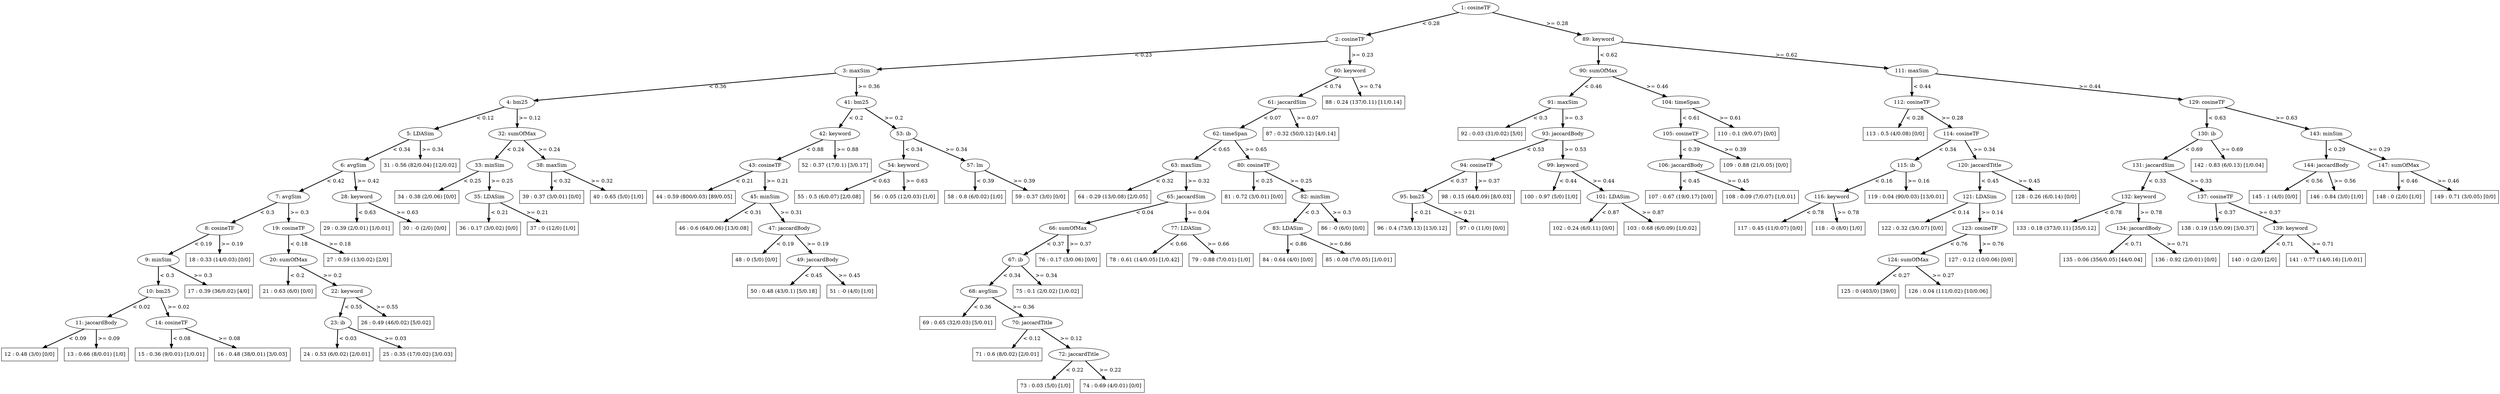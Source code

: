digraph Tree {
edge [style=bold]
N6304101a [label="1: cosineTF"]
N6304101a->N5170bcf4 [label=" < 0.28"]
N5170bcf4 [label="2: cosineTF"]
N5170bcf4->N2812b107 [label=" < 0.23"]
N2812b107 [label="3: maxSim"]
N2812b107->Ndf6620a [label=" < 0.36"]
Ndf6620a [label="4: bm25"]
Ndf6620a->N4e31276e [label=" < 0.12"]
N4e31276e [label="5: LDASim"]
N4e31276e->N1a72a540 [label=" < 0.34"]
N1a72a540 [label="6: avgSim"]
N1a72a540->N27d5a580 [label=" < 0.42"]
N27d5a580 [label="7: avgSim"]
N27d5a580->N198d6542 [label=" < 0.3"]
N198d6542 [label="8: cosineTF"]
N198d6542->N5e403b4a [label=" < 0.19"]
N5e403b4a [label="9: minSim"]
N5e403b4a->N5117dd67 [label=" < 0.3"]
N5117dd67 [label="10: bm25"]
N5117dd67->N5be49b60 [label=" < 0.02"]
N5be49b60 [label="11: jaccardBody"]
N5be49b60->N2931522b [label=" < 0.09"]
N2931522b [label="12 : 0.48 (3/0) [0/0]"shape=box]
N5be49b60->N7674b62c [label=" >= 0.09"]
N7674b62c [label="13 : 0.66 (8/0.01) [1/0]"shape=box]
N5117dd67->N19e7a160 [label=" >= 0.02"]
N19e7a160 [label="14: cosineTF"]
N19e7a160->N662706a7 [label=" < 0.08"]
N662706a7 [label="15 : 0.36 (9/0.01) [1/0.01]"shape=box]
N19e7a160->N45a4b042 [label=" >= 0.08"]
N45a4b042 [label="16 : 0.48 (38/0.01) [3/0.03]"shape=box]
N5e403b4a->N16b2bb0c [label=" >= 0.3"]
N16b2bb0c [label="17 : 0.39 (36/0.02) [4/0]"shape=box]
N198d6542->N327af41b [label=" >= 0.19"]
N327af41b [label="18 : 0.33 (14/0.03) [0/0]"shape=box]
N27d5a580->N6cb6decd [label=" >= 0.3"]
N6cb6decd [label="19: cosineTF"]
N6cb6decd->Nc7045b9 [label=" < 0.18"]
Nc7045b9 [label="20: sumOfMax"]
Nc7045b9->Nf99f5e0 [label=" < 0.2"]
Nf99f5e0 [label="21 : 0.63 (6/0) [0/0]"shape=box]
Nc7045b9->N6aa61224 [label=" >= 0.2"]
N6aa61224 [label="22: keyword"]
N6aa61224->N30bce90b [label=" < 0.55"]
N30bce90b [label="23: ib"]
N30bce90b->N3e6f3f28 [label=" < 0.03"]
N3e6f3f28 [label="24 : 0.53 (6/0.02) [2/0.01]"shape=box]
N30bce90b->N7e19ebf0 [label=" >= 0.03"]
N7e19ebf0 [label="25 : 0.35 (17/0.02) [3/0.03]"shape=box]
N6aa61224->N2474f125 [label=" >= 0.55"]
N2474f125 [label="26 : 0.49 (46/0.02) [5/0.02]"shape=box]
N6cb6decd->N7357a011 [label=" >= 0.18"]
N7357a011 [label="27 : 0.59 (13/0.02) [2/0]"shape=box]
N1a72a540->N3406472c [label=" >= 0.42"]
N3406472c [label="28: keyword"]
N3406472c->N5717c37 [label=" < 0.63"]
N5717c37 [label="29 : 0.39 (2/0.01) [1/0.01]"shape=box]
N3406472c->N68f4865 [label=" >= 0.63"]
N68f4865 [label="30 : -0 (2/0) [0/0]"shape=box]
N4e31276e->N4816278d [label=" >= 0.34"]
N4816278d [label="31 : 0.56 (82/0.04) [12/0.02]"shape=box]
Ndf6620a->N4eaf3684 [label=" >= 0.12"]
N4eaf3684 [label="32: sumOfMax"]
N4eaf3684->N40317ba2 [label=" < 0.24"]
N40317ba2 [label="33: minSim"]
N40317ba2->N3c01cfa1 [label=" < 0.25"]
N3c01cfa1 [label="34 : 0.38 (2/0.06) [0/0]"shape=box]
N40317ba2->N45d2ade3 [label=" >= 0.25"]
N45d2ade3 [label="35: LDASim"]
N45d2ade3->N727eb8cb [label=" < 0.21"]
N727eb8cb [label="36 : 0.17 (3/0.02) [0/0]"shape=box]
N45d2ade3->N39d9314d [label=" >= 0.21"]
N39d9314d [label="37 : 0 (12/0) [1/0]"shape=box]
N4eaf3684->Nb978d10 [label=" >= 0.24"]
Nb978d10 [label="38: maxSim"]
Nb978d10->N5b7a8434 [label=" < 0.32"]
N5b7a8434 [label="39 : 0.37 (3/0.01) [0/0]"shape=box]
Nb978d10->N5c45d770 [label=" >= 0.32"]
N5c45d770 [label="40 : 0.65 (5/0) [1/0]"shape=box]
N2812b107->N2ce6c6ec [label=" >= 0.36"]
N2ce6c6ec [label="41: bm25"]
N2ce6c6ec->N1bae316d [label=" < 0.2"]
N1bae316d [label="42: keyword"]
N1bae316d->N147a5d08 [label=" < 0.88"]
N147a5d08 [label="43: cosineTF"]
N147a5d08->N6676f6a0 [label=" < 0.21"]
N6676f6a0 [label="44 : 0.59 (800/0.03) [89/0.05]"shape=box]
N147a5d08->N7cbd9d24 [label=" >= 0.21"]
N7cbd9d24 [label="45: minSim"]
N7cbd9d24->N1672fe87 [label=" < 0.31"]
N1672fe87 [label="46 : 0.6 (64/0.06) [13/0.08]"shape=box]
N7cbd9d24->N5026735c [label=" >= 0.31"]
N5026735c [label="47: jaccardBody"]
N5026735c->N1b45c0e [label=" < 0.19"]
N1b45c0e [label="48 : 0 (5/0) [0/0]"shape=box]
N5026735c->N11f0a5a1 [label=" >= 0.19"]
N11f0a5a1 [label="49: jaccardBody"]
N11f0a5a1->N10f7f7de [label=" < 0.45"]
N10f7f7de [label="50 : 0.48 (43/0.1) [5/0.18]"shape=box]
N11f0a5a1->N73a8da0f [label=" >= 0.45"]
N73a8da0f [label="51 : -0 (4/0) [1/0]"shape=box]
N1bae316d->N50dfbc58 [label=" >= 0.88"]
N50dfbc58 [label="52 : 0.37 (17/0.1) [3/0.17]"shape=box]
N2ce6c6ec->N4416d64f [label=" >= 0.2"]
N4416d64f [label="53: ib"]
N4416d64f->N6bf08014 [label=" < 0.34"]
N6bf08014 [label="54: keyword"]
N6bf08014->N5e3d57c7 [label=" < 0.63"]
N5e3d57c7 [label="55 : 0.5 (6/0.07) [2/0.08]"shape=box]
N6bf08014->N732d0d24 [label=" >= 0.63"]
N732d0d24 [label="56 : 0.05 (12/0.03) [1/0]"shape=box]
N4416d64f->N1fb19a0 [label=" >= 0.34"]
N1fb19a0 [label="57: lm"]
N1fb19a0->N6ee4d9ab [label=" < 0.39"]
N6ee4d9ab [label="58 : 0.8 (6/0.02) [1/0]"shape=box]
N1fb19a0->N5a5338df [label=" >= 0.39"]
N5a5338df [label="59 : 0.37 (3/0) [0/0]"shape=box]
N5170bcf4->N418c5a9c [label=" >= 0.23"]
N418c5a9c [label="60: keyword"]
N418c5a9c->N18e36d14 [label=" < 0.74"]
N18e36d14 [label="61: jaccardSim"]
N18e36d14->N5082d622 [label=" < 0.07"]
N5082d622 [label="62: timeSpan"]
N5082d622->N13d4992d [label=" < 0.65"]
N13d4992d [label="63: maxSim"]
N13d4992d->N302f7971 [label=" < 0.32"]
N302f7971 [label="64 : 0.29 (13/0.08) [2/0.05]"shape=box]
N13d4992d->N332729ad [label=" >= 0.32"]
N332729ad [label="65: jaccardSim"]
N332729ad->N75d2da2d [label=" < 0.04"]
N75d2da2d [label="66: sumOfMax"]
N75d2da2d->N4278284b [label=" < 0.37"]
N4278284b [label="67: ib"]
N4278284b->N9573584 [label=" < 0.34"]
N9573584 [label="68: avgSim"]
N9573584->N3370f42 [label=" < 0.36"]
N3370f42 [label="69 : 0.65 (32/0.03) [5/0.01]"shape=box]
N9573584->N6057aebb [label=" >= 0.36"]
N6057aebb [label="70: jaccardTitle"]
N6057aebb->N63eef88a [label=" < 0.12"]
N63eef88a [label="71 : 0.6 (8/0.02) [2/0.01]"shape=box]
N6057aebb->N53251a66 [label=" >= 0.12"]
N53251a66 [label="72: jaccardTitle"]
N53251a66->N6853425f [label=" < 0.22"]
N6853425f [label="73 : 0.03 (5/0) [1/0]"shape=box]
N53251a66->N352c1b98 [label=" >= 0.22"]
N352c1b98 [label="74 : 0.69 (4/0.01) [0/0]"shape=box]
N4278284b->N21129f1f [label=" >= 0.34"]
N21129f1f [label="75 : 0.1 (2/0.02) [1/0.02]"shape=box]
N75d2da2d->N5a9f4771 [label=" >= 0.37"]
N5a9f4771 [label="76 : 0.17 (3/0.06) [0/0]"shape=box]
N332729ad->N282cb7c7 [label=" >= 0.04"]
N282cb7c7 [label="77: LDASim"]
N282cb7c7->N7d898981 [label=" < 0.66"]
N7d898981 [label="78 : 0.61 (14/0.05) [1/0.42]"shape=box]
N282cb7c7->N48d61b48 [label=" >= 0.66"]
N48d61b48 [label="79 : 0.88 (7/0.01) [1/0]"shape=box]
N5082d622->N68d279ec [label=" >= 0.65"]
N68d279ec [label="80: cosineTF"]
N68d279ec->N258d79be [label=" < 0.25"]
N258d79be [label="81 : 0.72 (3/0.01) [0/0]"shape=box]
N68d279ec->N14f9390f [label=" >= 0.25"]
N14f9390f [label="82: minSim"]
N14f9390f->N6c0d7c83 [label=" < 0.3"]
N6c0d7c83 [label="83: LDASim"]
N6c0d7c83->N176b75f7 [label=" < 0.86"]
N176b75f7 [label="84 : 0.64 (4/0) [0/0]"shape=box]
N6c0d7c83->N5965be2d [label=" >= 0.86"]
N5965be2d [label="85 : 0.08 (7/0.05) [1/0.01]"shape=box]
N14f9390f->N409c54f [label=" >= 0.3"]
N409c54f [label="86 : -0 (6/0) [0/0]"shape=box]
N18e36d14->N3e74829 [label=" >= 0.07"]
N3e74829 [label="87 : 0.32 (50/0.12) [4/0.14]"shape=box]
N418c5a9c->N4f6f416f [label=" >= 0.74"]
N4f6f416f [label="88 : 0.24 (137/0.11) [11/0.14]"shape=box]
N6304101a->N3b8f0a79 [label=" >= 0.28"]
N3b8f0a79 [label="89: keyword"]
N3b8f0a79->N71e693fa [label=" < 0.62"]
N71e693fa [label="90: sumOfMax"]
N71e693fa->N48793bef [label=" < 0.46"]
N48793bef [label="91: maxSim"]
N48793bef->N7d286fb6 [label=" < 0.3"]
N7d286fb6 [label="92 : 0.03 (31/0.02) [5/0]"shape=box]
N48793bef->N3eb77ea8 [label=" >= 0.3"]
N3eb77ea8 [label="93: jaccardBody"]
N3eb77ea8->N7b8b43c7 [label=" < 0.53"]
N7b8b43c7 [label="94: cosineTF"]
N7b8b43c7->N7aaca91a [label=" < 0.37"]
N7aaca91a [label="95: bm25"]
N7aaca91a->N44c73c26 [label=" < 0.21"]
N44c73c26 [label="96 : 0.4 (73/0.13) [13/0.12]"shape=box]
N7aaca91a->N41005828 [label=" >= 0.21"]
N41005828 [label="97 : 0 (11/0) [0/0]"shape=box]
N7b8b43c7->N60b4beb4 [label=" >= 0.37"]
N60b4beb4 [label="98 : 0.15 (64/0.09) [8/0.03]"shape=box]
N3eb77ea8->N7fcf2fc1 [label=" >= 0.53"]
N7fcf2fc1 [label="99: keyword"]
N7fcf2fc1->N2141a12 [label=" < 0.44"]
N2141a12 [label="100 : 0.97 (5/0) [1/0]"shape=box]
N7fcf2fc1->N4196c360 [label=" >= 0.44"]
N4196c360 [label="101: LDASim"]
N4196c360->N41294f8 [label=" < 0.87"]
N41294f8 [label="102 : 0.24 (6/0.11) [0/0]"shape=box]
N4196c360->N225129c [label=" >= 0.87"]
N225129c [label="103 : 0.68 (6/0.09) [1/0.02]"shape=box]
N71e693fa->N20435c40 [label=" >= 0.46"]
N20435c40 [label="104: timeSpan"]
N20435c40->N573906eb [label=" < 0.61"]
N573906eb [label="105: cosineTF"]
N573906eb->N479ceda0 [label=" < 0.39"]
N479ceda0 [label="106: jaccardBody"]
N479ceda0->N6d07a63d [label=" < 0.45"]
N6d07a63d [label="107 : 0.67 (19/0.17) [0/0]"shape=box]
N479ceda0->N571c5681 [label=" >= 0.45"]
N571c5681 [label="108 : 0.09 (7/0.07) [1/0.01]"shape=box]
N573906eb->N488d1cd7 [label=" >= 0.39"]
N488d1cd7 [label="109 : 0.88 (21/0.05) [0/0]"shape=box]
N20435c40->N68dc098b [label=" >= 0.61"]
N68dc098b [label="110 : 0.1 (9/0.07) [0/0]"shape=box]
N3b8f0a79->N38ba6ce3 [label=" >= 0.62"]
N38ba6ce3 [label="111: maxSim"]
N38ba6ce3->Nd278d2b [label=" < 0.44"]
Nd278d2b [label="112: cosineTF"]
Nd278d2b->N2d6c53fc [label=" < 0.28"]
N2d6c53fc [label="113 : 0.5 (4/0.08) [0/0]"shape=box]
Nd278d2b->N25f4878b [label=" >= 0.28"]
N25f4878b [label="114: cosineTF"]
N25f4878b->N4e423aa2 [label=" < 0.34"]
N4e423aa2 [label="115: ib"]
N4e423aa2->N7fbdb894 [label=" < 0.16"]
N7fbdb894 [label="116: keyword"]
N7fbdb894->N3081f72c [label=" < 0.78"]
N3081f72c [label="117 : 0.45 (11/0.07) [0/0]"shape=box]
N7fbdb894->N3148f668 [label=" >= 0.78"]
N3148f668 [label="118 : -0 (8/0) [1/0]"shape=box]
N4e423aa2->N6e005dc9 [label=" >= 0.16"]
N6e005dc9 [label="119 : 0.04 (90/0.03) [13/0.01]"shape=box]
N25f4878b->N7ceb3185 [label=" >= 0.34"]
N7ceb3185 [label="120: jaccardTitle"]
N7ceb3185->N436c81a3 [label=" < 0.45"]
N436c81a3 [label="121: LDASim"]
N436c81a3->N3561c410 [label=" < 0.14"]
N3561c410 [label="122 : 0.32 (3/0.07) [0/0]"shape=box]
N436c81a3->N59e32960 [label=" >= 0.14"]
N59e32960 [label="123: cosineTF"]
N59e32960->N7c214cc0 [label=" < 0.76"]
N7c214cc0 [label="124: sumOfMax"]
N7c214cc0->N5b67bb7e [label=" < 0.27"]
N5b67bb7e [label="125 : 0 (403/0) [39/0]"shape=box]
N7c214cc0->N609db546 [label=" >= 0.27"]
N609db546 [label="126 : 0.04 (111/0.02) [10/0.06]"shape=box]
N59e32960->N20f5281c [label=" >= 0.76"]
N20f5281c [label="127 : 0.12 (10/0.06) [0/0]"shape=box]
N7ceb3185->N56c4278e [label=" >= 0.45"]
N56c4278e [label="128 : 0.26 (6/0.14) [0/0]"shape=box]
N38ba6ce3->N301eda63 [label=" >= 0.44"]
N301eda63 [label="129: cosineTF"]
N301eda63->N3d246ea3 [label=" < 0.63"]
N3d246ea3 [label="130: ib"]
N3d246ea3->N341814d3 [label=" < 0.69"]
N341814d3 [label="131: jaccardSim"]
N341814d3->N4397ad89 [label=" < 0.33"]
N4397ad89 [label="132: keyword"]
N4397ad89->N59cba5a [label=" < 0.78"]
N59cba5a [label="133 : 0.18 (373/0.11) [35/0.12]"shape=box]
N4397ad89->N1bd39d3c [label=" >= 0.78"]
N1bd39d3c [label="134: jaccardBody"]
N1bd39d3c->N6f19ac19 [label=" < 0.71"]
N6f19ac19 [label="135 : 0.06 (356/0.05) [44/0.04]"shape=box]
N1bd39d3c->N119cbf96 [label=" >= 0.71"]
N119cbf96 [label="136 : 0.92 (2/0.01) [0/0]"shape=box]
N341814d3->N71329995 [label=" >= 0.33"]
N71329995 [label="137: cosineTF"]
N71329995->N768fc0f2 [label=" < 0.37"]
N768fc0f2 [label="138 : 0.19 (15/0.09) [3/0.37]"shape=box]
N71329995->N5454d35e [label=" >= 0.37"]
N5454d35e [label="139: keyword"]
N5454d35e->N20c0a64d [label=" < 0.71"]
N20c0a64d [label="140 : 0 (2/0) [2/0]"shape=box]
N5454d35e->N455b6df1 [label=" >= 0.71"]
N455b6df1 [label="141 : 0.77 (14/0.16) [1/0.01]"shape=box]
N3d246ea3->N4ddbbdf8 [label=" >= 0.69"]
N4ddbbdf8 [label="142 : 0.83 (6/0.13) [1/0.04]"shape=box]
N301eda63->N3f67593e [label=" >= 0.63"]
N3f67593e [label="143: minSim"]
N3f67593e->N1ab06251 [label=" < 0.29"]
N1ab06251 [label="144: jaccardBody"]
N1ab06251->N41ab013 [label=" < 0.56"]
N41ab013 [label="145 : 1 (4/0) [0/0]"shape=box]
N1ab06251->N14bee915 [label=" >= 0.56"]
N14bee915 [label="146 : 0.84 (3/0) [1/0]"shape=box]
N3f67593e->N1115ec15 [label=" >= 0.29"]
N1115ec15 [label="147: sumOfMax"]
N1115ec15->N82ea68c [label=" < 0.46"]
N82ea68c [label="148 : 0 (2/0) [1/0]"shape=box]
N1115ec15->N59e505b2 [label=" >= 0.46"]
N59e505b2 [label="149 : 0.71 (3/0.05) [0/0]"shape=box]

}

